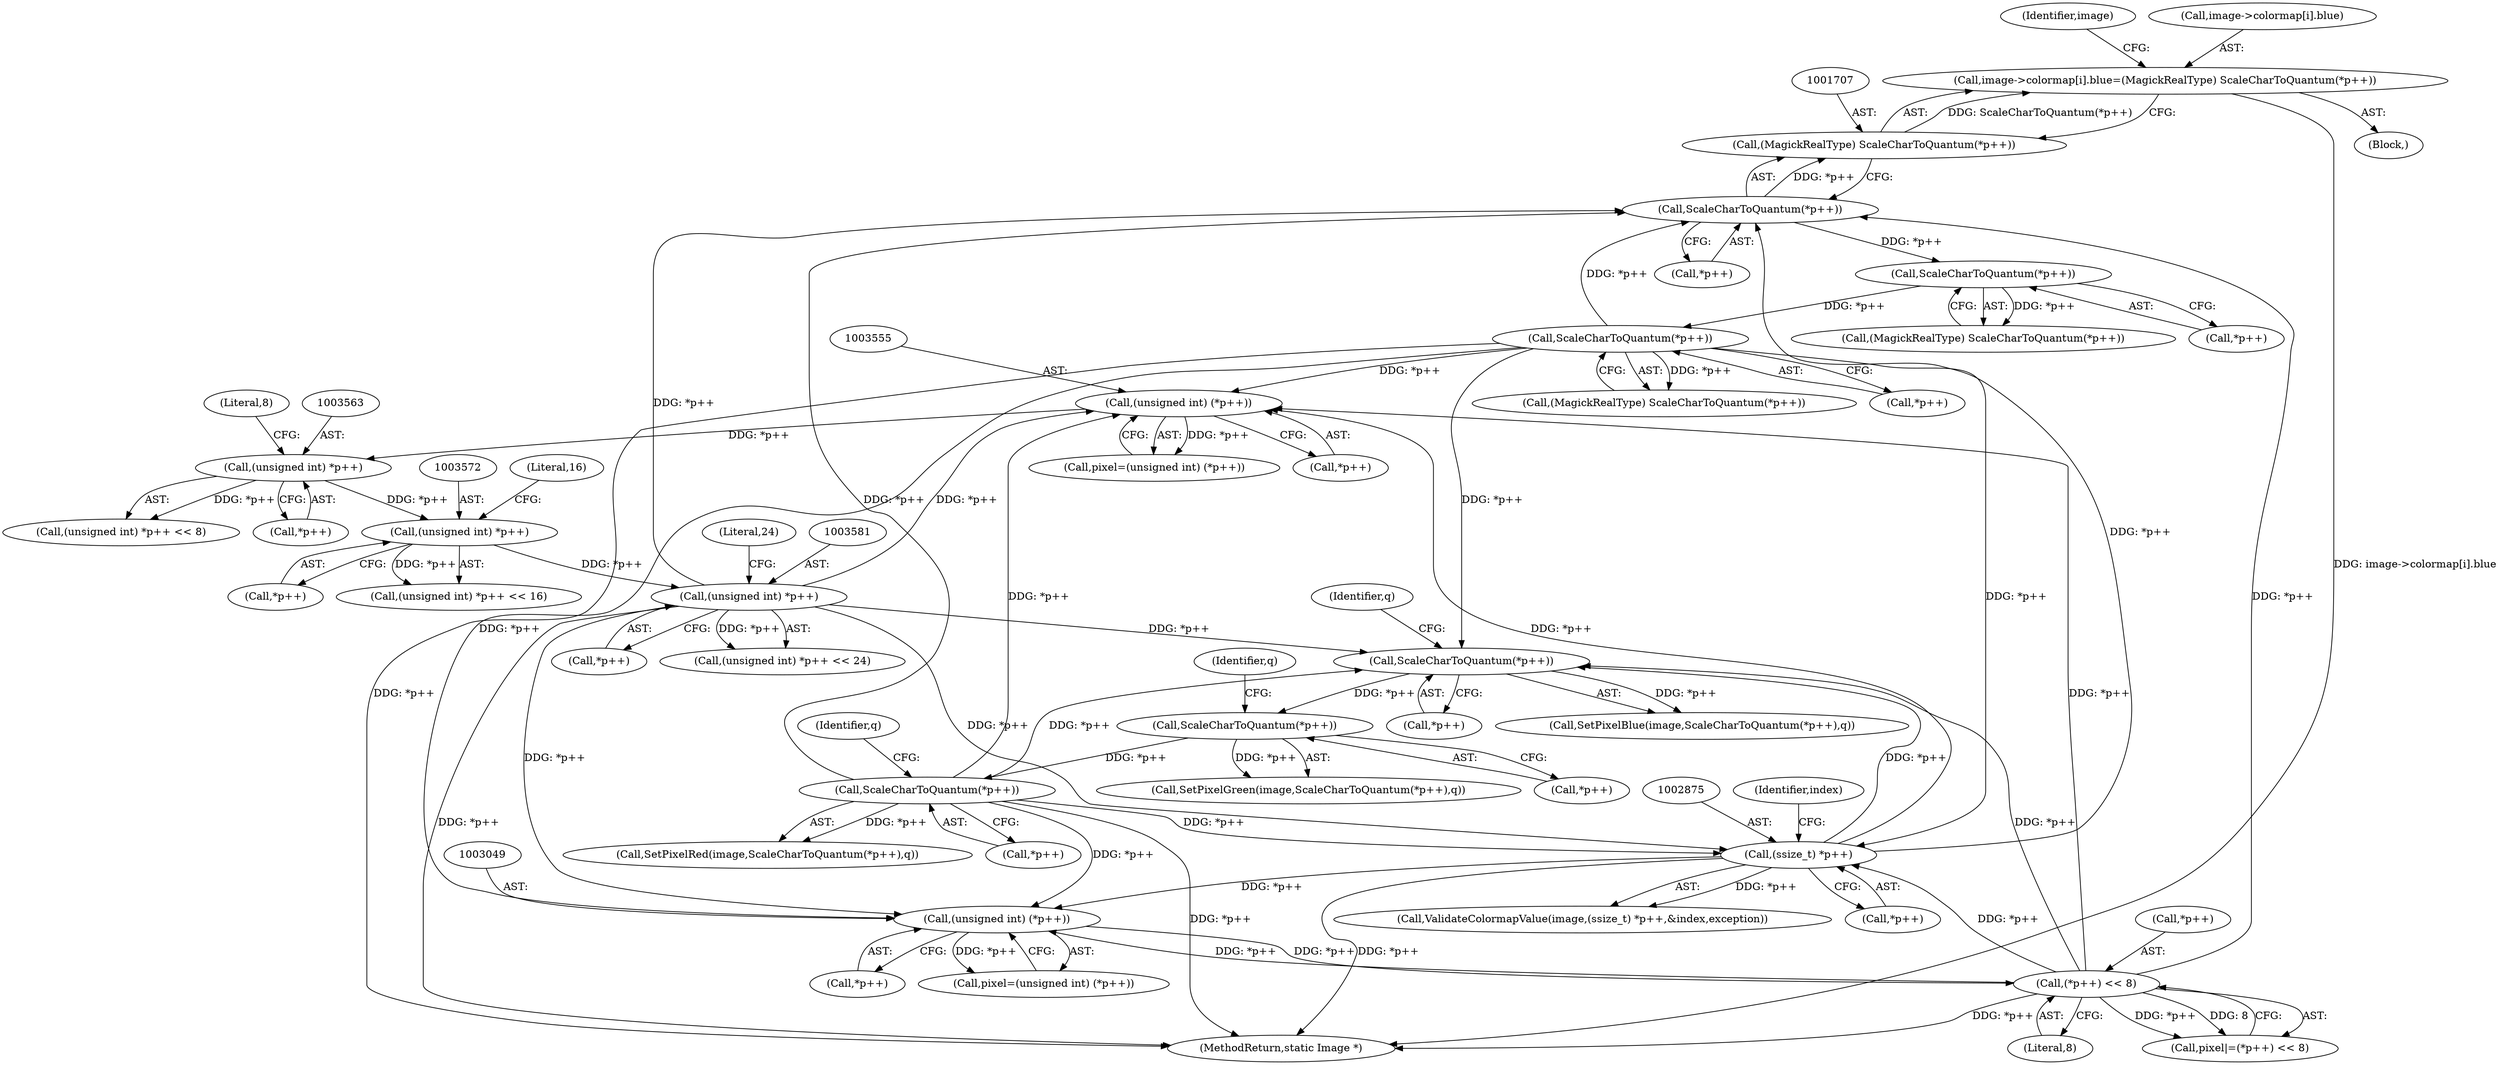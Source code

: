 digraph "0_ImageMagick_fe3066122ef72c82415811d25e9e3fad622c0a99@array" {
"1001698" [label="(Call,image->colormap[i].blue=(MagickRealType) ScaleCharToQuantum(*p++))"];
"1001706" [label="(Call,(MagickRealType) ScaleCharToQuantum(*p++))"];
"1001708" [label="(Call,ScaleCharToQuantum(*p++))"];
"1003580" [label="(Call,(unsigned int) *p++)"];
"1003571" [label="(Call,(unsigned int) *p++)"];
"1003562" [label="(Call,(unsigned int) *p++)"];
"1003554" [label="(Call,(unsigned int) (*p++))"];
"1003399" [label="(Call,ScaleCharToQuantum(*p++))"];
"1003392" [label="(Call,ScaleCharToQuantum(*p++))"];
"1003385" [label="(Call,ScaleCharToQuantum(*p++))"];
"1002874" [label="(Call,(ssize_t) *p++)"];
"1003055" [label="(Call,(*p++) << 8)"];
"1003048" [label="(Call,(unsigned int) (*p++))"];
"1001736" [label="(Call,ScaleCharToQuantum(*p++))"];
"1001722" [label="(Call,ScaleCharToQuantum(*p++))"];
"1001706" [label="(Call,(MagickRealType) ScaleCharToQuantum(*p++))"];
"1003585" [label="(Literal,24)"];
"1003059" [label="(Literal,8)"];
"1003393" [label="(Call,*p++)"];
"1003562" [label="(Call,(unsigned int) *p++)"];
"1001708" [label="(Call,ScaleCharToQuantum(*p++))"];
"1003392" [label="(Call,ScaleCharToQuantum(*p++))"];
"1003552" [label="(Call,pixel=(unsigned int) (*p++))"];
"1001709" [label="(Call,*p++)"];
"1003573" [label="(Call,*p++)"];
"1003556" [label="(Call,*p++)"];
"1003056" [label="(Call,*p++)"];
"1003570" [label="(Call,(unsigned int) *p++ << 16)"];
"1001734" [label="(Call,(MagickRealType) ScaleCharToQuantum(*p++))"];
"1004108" [label="(MethodReturn,static Image *)"];
"1003396" [label="(Identifier,q)"];
"1003053" [label="(Call,pixel|=(*p++) << 8)"];
"1003582" [label="(Call,*p++)"];
"1003385" [label="(Call,ScaleCharToQuantum(*p++))"];
"1003561" [label="(Call,(unsigned int) *p++ << 8)"];
"1001720" [label="(Call,(MagickRealType) ScaleCharToQuantum(*p++))"];
"1001716" [label="(Identifier,image)"];
"1003046" [label="(Call,pixel=(unsigned int) (*p++))"];
"1003564" [label="(Call,*p++)"];
"1003397" [label="(Call,SetPixelRed(image,ScaleCharToQuantum(*p++),q))"];
"1002874" [label="(Call,(ssize_t) *p++)"];
"1003055" [label="(Call,(*p++) << 8)"];
"1001722" [label="(Call,ScaleCharToQuantum(*p++))"];
"1003579" [label="(Call,(unsigned int) *p++ << 24)"];
"1001737" [label="(Call,*p++)"];
"1003390" [label="(Call,SetPixelGreen(image,ScaleCharToQuantum(*p++),q))"];
"1003383" [label="(Call,SetPixelBlue(image,ScaleCharToQuantum(*p++),q))"];
"1003554" [label="(Call,(unsigned int) (*p++))"];
"1003386" [label="(Call,*p++)"];
"1003050" [label="(Call,*p++)"];
"1001723" [label="(Call,*p++)"];
"1003399" [label="(Call,ScaleCharToQuantum(*p++))"];
"1003048" [label="(Call,(unsigned int) (*p++))"];
"1003580" [label="(Call,(unsigned int) *p++)"];
"1003567" [label="(Literal,8)"];
"1003571" [label="(Call,(unsigned int) *p++)"];
"1003576" [label="(Literal,16)"];
"1003389" [label="(Identifier,q)"];
"1002880" [label="(Identifier,index)"];
"1001699" [label="(Call,image->colormap[i].blue)"];
"1003403" [label="(Identifier,q)"];
"1002876" [label="(Call,*p++)"];
"1001697" [label="(Block,)"];
"1001698" [label="(Call,image->colormap[i].blue=(MagickRealType) ScaleCharToQuantum(*p++))"];
"1001736" [label="(Call,ScaleCharToQuantum(*p++))"];
"1003400" [label="(Call,*p++)"];
"1002872" [label="(Call,ValidateColormapValue(image,(ssize_t) *p++,&index,exception))"];
"1001698" -> "1001697"  [label="AST: "];
"1001698" -> "1001706"  [label="CFG: "];
"1001699" -> "1001698"  [label="AST: "];
"1001706" -> "1001698"  [label="AST: "];
"1001716" -> "1001698"  [label="CFG: "];
"1001698" -> "1004108"  [label="DDG: image->colormap[i].blue"];
"1001706" -> "1001698"  [label="DDG: ScaleCharToQuantum(*p++)"];
"1001706" -> "1001708"  [label="CFG: "];
"1001707" -> "1001706"  [label="AST: "];
"1001708" -> "1001706"  [label="AST: "];
"1001708" -> "1001706"  [label="DDG: *p++"];
"1001708" -> "1001709"  [label="CFG: "];
"1001709" -> "1001708"  [label="AST: "];
"1003580" -> "1001708"  [label="DDG: *p++"];
"1003399" -> "1001708"  [label="DDG: *p++"];
"1002874" -> "1001708"  [label="DDG: *p++"];
"1003055" -> "1001708"  [label="DDG: *p++"];
"1001736" -> "1001708"  [label="DDG: *p++"];
"1001708" -> "1001722"  [label="DDG: *p++"];
"1003580" -> "1003579"  [label="AST: "];
"1003580" -> "1003582"  [label="CFG: "];
"1003581" -> "1003580"  [label="AST: "];
"1003582" -> "1003580"  [label="AST: "];
"1003585" -> "1003580"  [label="CFG: "];
"1003580" -> "1004108"  [label="DDG: *p++"];
"1003580" -> "1002874"  [label="DDG: *p++"];
"1003580" -> "1003048"  [label="DDG: *p++"];
"1003580" -> "1003385"  [label="DDG: *p++"];
"1003580" -> "1003554"  [label="DDG: *p++"];
"1003580" -> "1003579"  [label="DDG: *p++"];
"1003571" -> "1003580"  [label="DDG: *p++"];
"1003571" -> "1003570"  [label="AST: "];
"1003571" -> "1003573"  [label="CFG: "];
"1003572" -> "1003571"  [label="AST: "];
"1003573" -> "1003571"  [label="AST: "];
"1003576" -> "1003571"  [label="CFG: "];
"1003571" -> "1003570"  [label="DDG: *p++"];
"1003562" -> "1003571"  [label="DDG: *p++"];
"1003562" -> "1003561"  [label="AST: "];
"1003562" -> "1003564"  [label="CFG: "];
"1003563" -> "1003562"  [label="AST: "];
"1003564" -> "1003562"  [label="AST: "];
"1003567" -> "1003562"  [label="CFG: "];
"1003562" -> "1003561"  [label="DDG: *p++"];
"1003554" -> "1003562"  [label="DDG: *p++"];
"1003554" -> "1003552"  [label="AST: "];
"1003554" -> "1003556"  [label="CFG: "];
"1003555" -> "1003554"  [label="AST: "];
"1003556" -> "1003554"  [label="AST: "];
"1003552" -> "1003554"  [label="CFG: "];
"1003554" -> "1003552"  [label="DDG: *p++"];
"1003399" -> "1003554"  [label="DDG: *p++"];
"1002874" -> "1003554"  [label="DDG: *p++"];
"1003055" -> "1003554"  [label="DDG: *p++"];
"1001736" -> "1003554"  [label="DDG: *p++"];
"1003399" -> "1003397"  [label="AST: "];
"1003399" -> "1003400"  [label="CFG: "];
"1003400" -> "1003399"  [label="AST: "];
"1003403" -> "1003399"  [label="CFG: "];
"1003399" -> "1004108"  [label="DDG: *p++"];
"1003399" -> "1002874"  [label="DDG: *p++"];
"1003399" -> "1003048"  [label="DDG: *p++"];
"1003399" -> "1003385"  [label="DDG: *p++"];
"1003399" -> "1003397"  [label="DDG: *p++"];
"1003392" -> "1003399"  [label="DDG: *p++"];
"1003392" -> "1003390"  [label="AST: "];
"1003392" -> "1003393"  [label="CFG: "];
"1003393" -> "1003392"  [label="AST: "];
"1003396" -> "1003392"  [label="CFG: "];
"1003392" -> "1003390"  [label="DDG: *p++"];
"1003385" -> "1003392"  [label="DDG: *p++"];
"1003385" -> "1003383"  [label="AST: "];
"1003385" -> "1003386"  [label="CFG: "];
"1003386" -> "1003385"  [label="AST: "];
"1003389" -> "1003385"  [label="CFG: "];
"1003385" -> "1003383"  [label="DDG: *p++"];
"1002874" -> "1003385"  [label="DDG: *p++"];
"1003055" -> "1003385"  [label="DDG: *p++"];
"1001736" -> "1003385"  [label="DDG: *p++"];
"1002874" -> "1002872"  [label="AST: "];
"1002874" -> "1002876"  [label="CFG: "];
"1002875" -> "1002874"  [label="AST: "];
"1002876" -> "1002874"  [label="AST: "];
"1002880" -> "1002874"  [label="CFG: "];
"1002874" -> "1004108"  [label="DDG: *p++"];
"1002874" -> "1002872"  [label="DDG: *p++"];
"1003055" -> "1002874"  [label="DDG: *p++"];
"1001736" -> "1002874"  [label="DDG: *p++"];
"1002874" -> "1003048"  [label="DDG: *p++"];
"1003055" -> "1003053"  [label="AST: "];
"1003055" -> "1003059"  [label="CFG: "];
"1003056" -> "1003055"  [label="AST: "];
"1003059" -> "1003055"  [label="AST: "];
"1003053" -> "1003055"  [label="CFG: "];
"1003055" -> "1004108"  [label="DDG: *p++"];
"1003055" -> "1003048"  [label="DDG: *p++"];
"1003055" -> "1003053"  [label="DDG: *p++"];
"1003055" -> "1003053"  [label="DDG: 8"];
"1003048" -> "1003055"  [label="DDG: *p++"];
"1003048" -> "1003046"  [label="AST: "];
"1003048" -> "1003050"  [label="CFG: "];
"1003049" -> "1003048"  [label="AST: "];
"1003050" -> "1003048"  [label="AST: "];
"1003046" -> "1003048"  [label="CFG: "];
"1003048" -> "1003046"  [label="DDG: *p++"];
"1001736" -> "1003048"  [label="DDG: *p++"];
"1001736" -> "1001734"  [label="AST: "];
"1001736" -> "1001737"  [label="CFG: "];
"1001737" -> "1001736"  [label="AST: "];
"1001734" -> "1001736"  [label="CFG: "];
"1001736" -> "1004108"  [label="DDG: *p++"];
"1001736" -> "1001734"  [label="DDG: *p++"];
"1001722" -> "1001736"  [label="DDG: *p++"];
"1001722" -> "1001720"  [label="AST: "];
"1001722" -> "1001723"  [label="CFG: "];
"1001723" -> "1001722"  [label="AST: "];
"1001720" -> "1001722"  [label="CFG: "];
"1001722" -> "1001720"  [label="DDG: *p++"];
}
